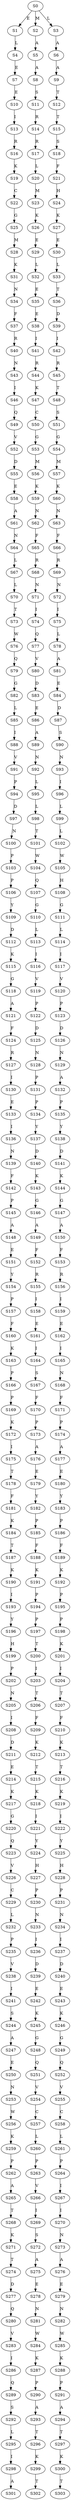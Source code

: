 strict digraph  {
	S0 -> S1 [ label = E ];
	S0 -> S2 [ label = M ];
	S0 -> S3 [ label = L ];
	S1 -> S4 [ label = L ];
	S2 -> S5 [ label = A ];
	S3 -> S6 [ label = A ];
	S4 -> S7 [ label = E ];
	S5 -> S8 [ label = A ];
	S6 -> S9 [ label = A ];
	S7 -> S10 [ label = E ];
	S8 -> S11 [ label = S ];
	S9 -> S12 [ label = T ];
	S10 -> S13 [ label = I ];
	S11 -> S14 [ label = R ];
	S12 -> S15 [ label = T ];
	S13 -> S16 [ label = R ];
	S14 -> S17 [ label = R ];
	S15 -> S18 [ label = S ];
	S16 -> S19 [ label = K ];
	S17 -> S20 [ label = L ];
	S18 -> S21 [ label = F ];
	S19 -> S22 [ label = C ];
	S20 -> S23 [ label = M ];
	S21 -> S24 [ label = H ];
	S22 -> S25 [ label = G ];
	S23 -> S26 [ label = K ];
	S24 -> S27 [ label = K ];
	S25 -> S28 [ label = M ];
	S26 -> S29 [ label = E ];
	S27 -> S30 [ label = E ];
	S28 -> S31 [ label = K ];
	S29 -> S32 [ label = L ];
	S30 -> S33 [ label = L ];
	S31 -> S34 [ label = N ];
	S32 -> S35 [ label = E ];
	S33 -> S36 [ label = T ];
	S34 -> S37 [ label = F ];
	S35 -> S38 [ label = E ];
	S36 -> S39 [ label = D ];
	S37 -> S40 [ label = R ];
	S38 -> S41 [ label = I ];
	S39 -> S42 [ label = I ];
	S40 -> S43 [ label = N ];
	S41 -> S44 [ label = R ];
	S42 -> S45 [ label = R ];
	S43 -> S46 [ label = I ];
	S44 -> S47 [ label = K ];
	S45 -> S48 [ label = T ];
	S46 -> S49 [ label = Q ];
	S47 -> S50 [ label = C ];
	S48 -> S51 [ label = S ];
	S49 -> S52 [ label = V ];
	S50 -> S53 [ label = G ];
	S51 -> S54 [ label = G ];
	S52 -> S55 [ label = D ];
	S53 -> S56 [ label = M ];
	S54 -> S57 [ label = M ];
	S55 -> S58 [ label = E ];
	S56 -> S59 [ label = K ];
	S57 -> S60 [ label = K ];
	S58 -> S61 [ label = A ];
	S59 -> S62 [ label = N ];
	S60 -> S63 [ label = N ];
	S61 -> S64 [ label = N ];
	S62 -> S65 [ label = F ];
	S63 -> S66 [ label = F ];
	S64 -> S67 [ label = L ];
	S65 -> S68 [ label = R ];
	S66 -> S69 [ label = R ];
	S67 -> S70 [ label = L ];
	S68 -> S71 [ label = N ];
	S69 -> S72 [ label = N ];
	S70 -> S73 [ label = T ];
	S71 -> S74 [ label = I ];
	S72 -> S75 [ label = I ];
	S73 -> S76 [ label = W ];
	S74 -> S77 [ label = Q ];
	S75 -> S78 [ label = L ];
	S76 -> S79 [ label = Q ];
	S77 -> S80 [ label = V ];
	S78 -> S81 [ label = A ];
	S79 -> S82 [ label = G ];
	S80 -> S83 [ label = D ];
	S81 -> S84 [ label = E ];
	S82 -> S85 [ label = L ];
	S83 -> S86 [ label = E ];
	S84 -> S87 [ label = D ];
	S85 -> S88 [ label = I ];
	S86 -> S89 [ label = A ];
	S87 -> S90 [ label = S ];
	S88 -> S91 [ label = V ];
	S89 -> S92 [ label = N ];
	S90 -> S93 [ label = N ];
	S91 -> S94 [ label = P ];
	S92 -> S95 [ label = L ];
	S93 -> S96 [ label = I ];
	S94 -> S97 [ label = D ];
	S95 -> S98 [ label = L ];
	S96 -> S99 [ label = L ];
	S97 -> S100 [ label = N ];
	S98 -> S101 [ label = T ];
	S99 -> S102 [ label = L ];
	S100 -> S103 [ label = P ];
	S101 -> S104 [ label = W ];
	S102 -> S105 [ label = W ];
	S103 -> S106 [ label = P ];
	S104 -> S107 [ label = Q ];
	S105 -> S108 [ label = H ];
	S106 -> S109 [ label = Y ];
	S107 -> S110 [ label = G ];
	S108 -> S111 [ label = G ];
	S109 -> S112 [ label = D ];
	S110 -> S113 [ label = L ];
	S111 -> S114 [ label = L ];
	S112 -> S115 [ label = K ];
	S113 -> S116 [ label = I ];
	S114 -> S117 [ label = I ];
	S115 -> S118 [ label = G ];
	S116 -> S119 [ label = V ];
	S117 -> S120 [ label = V ];
	S118 -> S121 [ label = A ];
	S119 -> S122 [ label = P ];
	S120 -> S123 [ label = P ];
	S121 -> S124 [ label = F ];
	S122 -> S125 [ label = D ];
	S123 -> S126 [ label = D ];
	S124 -> S127 [ label = R ];
	S125 -> S128 [ label = N ];
	S126 -> S129 [ label = N ];
	S127 -> S130 [ label = I ];
	S128 -> S131 [ label = P ];
	S129 -> S132 [ label = A ];
	S130 -> S133 [ label = E ];
	S131 -> S134 [ label = P ];
	S132 -> S135 [ label = P ];
	S133 -> S136 [ label = I ];
	S134 -> S137 [ label = Y ];
	S135 -> S138 [ label = Y ];
	S136 -> S139 [ label = N ];
	S137 -> S140 [ label = D ];
	S138 -> S141 [ label = D ];
	S139 -> S142 [ label = F ];
	S140 -> S143 [ label = K ];
	S141 -> S144 [ label = K ];
	S142 -> S145 [ label = P ];
	S143 -> S146 [ label = G ];
	S144 -> S147 [ label = G ];
	S145 -> S148 [ label = A ];
	S146 -> S149 [ label = A ];
	S147 -> S150 [ label = A ];
	S148 -> S151 [ label = E ];
	S149 -> S152 [ label = F ];
	S150 -> S153 [ label = F ];
	S151 -> S154 [ label = Y ];
	S152 -> S155 [ label = R ];
	S153 -> S156 [ label = R ];
	S154 -> S157 [ label = P ];
	S155 -> S158 [ label = I ];
	S156 -> S159 [ label = I ];
	S157 -> S160 [ label = F ];
	S158 -> S161 [ label = E ];
	S159 -> S162 [ label = E ];
	S160 -> S163 [ label = K ];
	S161 -> S164 [ label = I ];
	S162 -> S165 [ label = I ];
	S163 -> S166 [ label = P ];
	S164 -> S167 [ label = S ];
	S165 -> S168 [ label = N ];
	S166 -> S169 [ label = P ];
	S167 -> S170 [ label = F ];
	S168 -> S171 [ label = F ];
	S169 -> S172 [ label = K ];
	S170 -> S173 [ label = P ];
	S171 -> S174 [ label = P ];
	S172 -> S175 [ label = I ];
	S173 -> S176 [ label = A ];
	S174 -> S177 [ label = A ];
	S175 -> S178 [ label = T ];
	S176 -> S179 [ label = E ];
	S177 -> S180 [ label = E ];
	S178 -> S181 [ label = F ];
	S179 -> S182 [ label = Y ];
	S180 -> S183 [ label = Y ];
	S181 -> S184 [ label = K ];
	S182 -> S185 [ label = P ];
	S183 -> S186 [ label = P ];
	S184 -> S187 [ label = T ];
	S185 -> S188 [ label = F ];
	S186 -> S189 [ label = F ];
	S187 -> S190 [ label = K ];
	S188 -> S191 [ label = K ];
	S189 -> S192 [ label = K ];
	S190 -> S193 [ label = I ];
	S191 -> S194 [ label = P ];
	S192 -> S195 [ label = P ];
	S193 -> S196 [ label = Y ];
	S194 -> S197 [ label = P ];
	S195 -> S198 [ label = P ];
	S196 -> S199 [ label = H ];
	S197 -> S200 [ label = T ];
	S198 -> S201 [ label = K ];
	S199 -> S202 [ label = P ];
	S200 -> S203 [ label = I ];
	S201 -> S204 [ label = I ];
	S202 -> S205 [ label = N ];
	S203 -> S206 [ label = T ];
	S204 -> S207 [ label = T ];
	S205 -> S208 [ label = I ];
	S206 -> S209 [ label = F ];
	S207 -> S210 [ label = F ];
	S208 -> S211 [ label = D ];
	S209 -> S212 [ label = K ];
	S210 -> S213 [ label = K ];
	S211 -> S214 [ label = E ];
	S212 -> S215 [ label = T ];
	S213 -> S216 [ label = T ];
	S214 -> S217 [ label = K ];
	S215 -> S218 [ label = K ];
	S216 -> S219 [ label = K ];
	S217 -> S220 [ label = G ];
	S218 -> S221 [ label = I ];
	S219 -> S222 [ label = I ];
	S220 -> S223 [ label = Q ];
	S221 -> S224 [ label = Y ];
	S222 -> S225 [ label = Y ];
	S223 -> S226 [ label = V ];
	S224 -> S227 [ label = H ];
	S225 -> S228 [ label = H ];
	S226 -> S229 [ label = C ];
	S227 -> S230 [ label = P ];
	S228 -> S231 [ label = P ];
	S229 -> S232 [ label = L ];
	S230 -> S233 [ label = N ];
	S231 -> S234 [ label = N ];
	S232 -> S235 [ label = P ];
	S233 -> S236 [ label = I ];
	S234 -> S237 [ label = I ];
	S235 -> S238 [ label = V ];
	S236 -> S239 [ label = D ];
	S237 -> S240 [ label = D ];
	S238 -> S241 [ label = I ];
	S239 -> S242 [ label = E ];
	S240 -> S243 [ label = E ];
	S241 -> S244 [ label = S ];
	S242 -> S245 [ label = K ];
	S243 -> S246 [ label = K ];
	S244 -> S247 [ label = A ];
	S245 -> S248 [ label = G ];
	S246 -> S249 [ label = G ];
	S247 -> S250 [ label = E ];
	S248 -> S251 [ label = Q ];
	S249 -> S252 [ label = Q ];
	S250 -> S253 [ label = N ];
	S251 -> S254 [ label = V ];
	S252 -> S255 [ label = V ];
	S253 -> S256 [ label = W ];
	S254 -> S257 [ label = C ];
	S255 -> S258 [ label = C ];
	S256 -> S259 [ label = K ];
	S257 -> S260 [ label = L ];
	S258 -> S261 [ label = L ];
	S259 -> S262 [ label = P ];
	S260 -> S263 [ label = P ];
	S261 -> S264 [ label = P ];
	S262 -> S265 [ label = A ];
	S263 -> S266 [ label = V ];
	S264 -> S267 [ label = I ];
	S265 -> S268 [ label = T ];
	S266 -> S269 [ label = I ];
	S267 -> S270 [ label = I ];
	S268 -> S271 [ label = K ];
	S269 -> S272 [ label = S ];
	S270 -> S273 [ label = N ];
	S271 -> S274 [ label = T ];
	S272 -> S275 [ label = A ];
	S273 -> S276 [ label = A ];
	S274 -> S277 [ label = D ];
	S275 -> S278 [ label = E ];
	S276 -> S279 [ label = E ];
	S277 -> S280 [ label = Q ];
	S278 -> S281 [ label = N ];
	S279 -> S282 [ label = N ];
	S280 -> S283 [ label = V ];
	S281 -> S284 [ label = W ];
	S282 -> S285 [ label = W ];
	S283 -> S286 [ label = I ];
	S284 -> S287 [ label = K ];
	S285 -> S288 [ label = K ];
	S286 -> S289 [ label = Q ];
	S287 -> S290 [ label = P ];
	S288 -> S291 [ label = P ];
	S289 -> S292 [ label = S ];
	S290 -> S293 [ label = A ];
	S291 -> S294 [ label = A ];
	S292 -> S295 [ label = L ];
	S293 -> S296 [ label = T ];
	S294 -> S297 [ label = T ];
	S295 -> S298 [ label = I ];
	S296 -> S299 [ label = K ];
	S297 -> S300 [ label = K ];
	S298 -> S301 [ label = A ];
	S299 -> S302 [ label = T ];
	S300 -> S303 [ label = T ];
}
